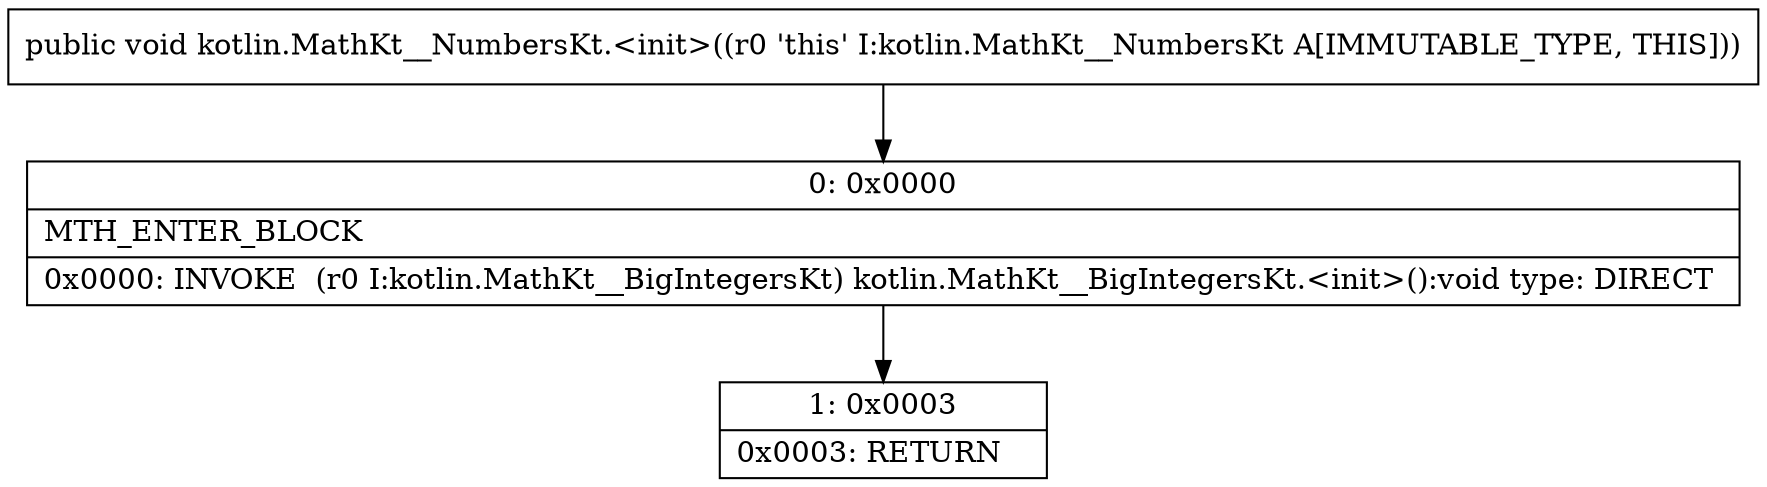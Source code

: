 digraph "CFG forkotlin.MathKt__NumbersKt.\<init\>()V" {
Node_0 [shape=record,label="{0\:\ 0x0000|MTH_ENTER_BLOCK\l|0x0000: INVOKE  (r0 I:kotlin.MathKt__BigIntegersKt) kotlin.MathKt__BigIntegersKt.\<init\>():void type: DIRECT \l}"];
Node_1 [shape=record,label="{1\:\ 0x0003|0x0003: RETURN   \l}"];
MethodNode[shape=record,label="{public void kotlin.MathKt__NumbersKt.\<init\>((r0 'this' I:kotlin.MathKt__NumbersKt A[IMMUTABLE_TYPE, THIS])) }"];
MethodNode -> Node_0;
Node_0 -> Node_1;
}

